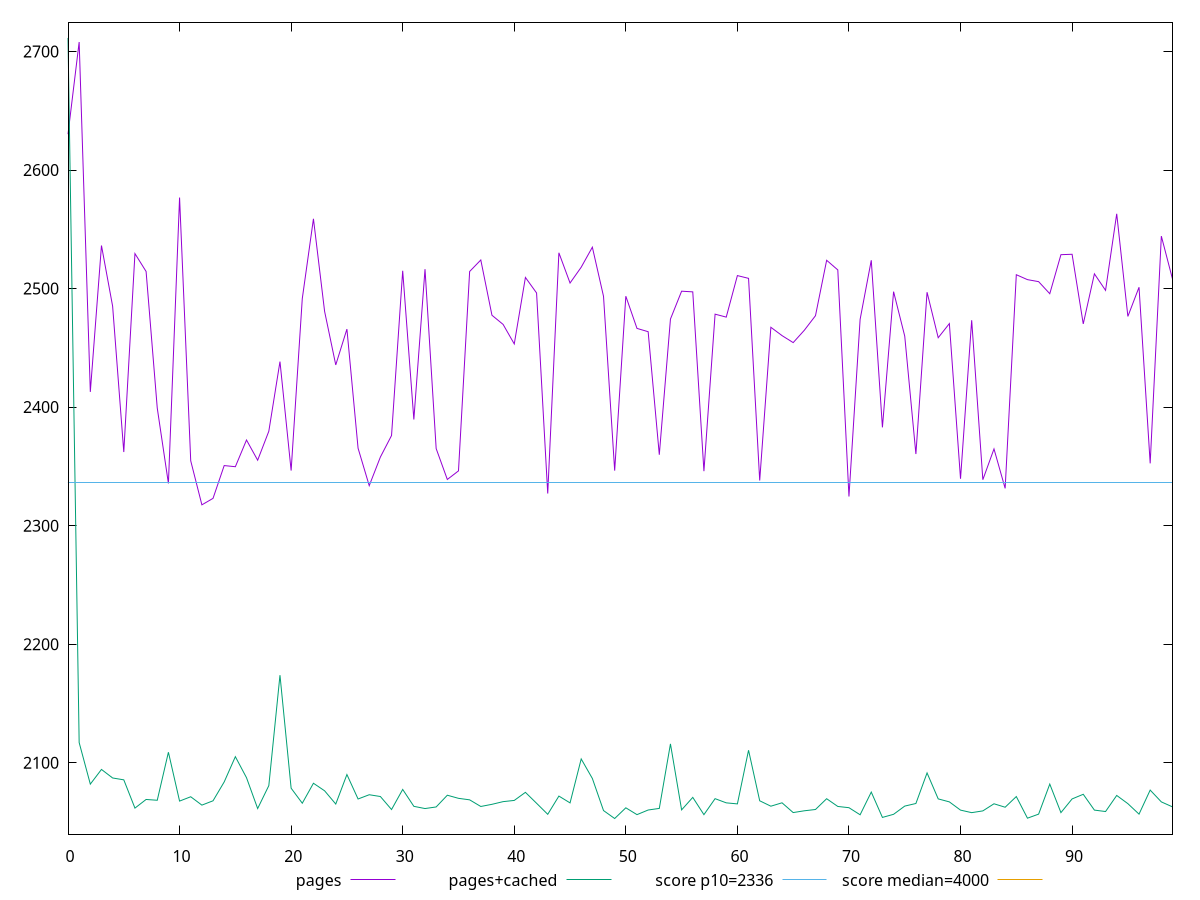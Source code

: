 reset

$pages <<EOF
0 2630.2404999999994
1 2707.9694999999997
2 2412.8059999999996
3 2536.3075
4 2485.0915000000005
5 2362.1134999999995
6 2529.4845
7 2514.4120000000003
8 2399.2215
9 2335.6360000000004
10 2576.7985000000003
11 2354.7045000000003
12 2317.5795000000003
13 2323.0465000000004
14 2350.6895000000004
15 2349.72555
16 2372.2495
17 2355.227
18 2379.647
19 2438.409
20 2346.4764999999998
21 2491.5555000000004
22 2558.8244999999997
23 2480.763
24 2435.5875
25 2465.803
26 2365.325
27 2333.7495
28 2357.8779999999997
29 2376.0445
30 2514.9840000000004
31 2389.547
32 2516.3759999999997
33 2365.0194
34 2338.9745000000003
35 2346.2125
36 2514.3954999999996
37 2524.125
38 2477.4912999999997
39 2469.768
40 2453.2740000000003
41 2509.3795
42 2496.2785
43 2327.1110000000003
44 2530.175
45 2504.6825
46 2518.00945
47 2534.903
48 2493.457
49 2346.4435000000003
50 2493.5597
51 2466.4024999999997
52 2463.6139999999996
53 2359.84075
54 2474.2675
55 2497.78255
56 2497.2131500000005
57 2345.965
58 2478.4083
59 2475.9220000000005
60 2510.947
61 2508.615
62 2338.0999999999995
63 2467.3485
64 2460.325
65 2454.407
66 2464.8405000000002
67 2477.1234999999992
68 2523.8503
69 2515.7264999999998
70 2324.581
71 2474.0144999999998
72 2523.8665
73 2382.9195000000004
74 2497.4035000000003
75 2459.8685
76 2360.40945
77 2496.922
78 2458.532
79 2470.456
80 2339.541
81 2473.2885000000006
82 2338.76
83 2364.7309999999998
84 2331.4585000000006
85 2511.6784999999995
86 2507.5315
87 2505.8405000000002
88 2495.6625
89 2528.5855
90 2528.9210000000003
91 2470.1975
92 2512.4210000000003
93 2498.4906499999997
94 2563.0814999999993
95 2476.5060000000003
96 2501.1215
97 2352.554
98 2544.24245
99 2508.0547500000002
EOF

$pagesCached <<EOF
0 2711.433
1 2117.048
2 2081.98665
3 2094.3770000000004
4 2087.1719999999996
5 2085.6045000000004
6 2061.751
7 2069.0480000000002
8 2068.375
9 2108.901
10 2067.674
11 2071.332
12 2064.2779500000006
13 2067.9275
14 2083.8334999999997
15 2105.1322
16 2087.3965
17 2061.3825000000006
18 2080.7304999999997
19 2173.885
20 2078.5425000000005
21 2065.883
22 2082.7225
23 2076.3535
24 2065.1871500000007
25 2090.06105
26 2069.4455000000003
27 2073.0395
28 2071.53
29 2060.5575
30 2077.503
31 2063.254
32 2061.3872
33 2062.7354
34 2072.6189999999997
35 2070.001
36 2068.7305
37 2063.126
38 2064.952
39 2067.2125
40 2068.2355000000002
41 2075.04885
42 2065.832
43 2056.5287500000004
44 2071.8985000000002
45 2066.1454999999996
46 2103.221
47 2086.7573500000003
48 2059.694
49 2052.973
50 2062.0095
51 2056.2509999999997
52 2060.1505
53 2061.5036499999997
54 2115.9205
55 2060.2637999999997
56 2070.804
57 2056.2344999999996
58 2069.7205
59 2066.1934999999994
60 2065.3095000000003
61 2110.5744999999997
62 2067.933
63 2063.37215
64 2066.2225000000003
65 2057.9890000000005
66 2059.49415
67 2060.585
68 2069.6710000000003
69 2063.148
70 2062.1029999999996
71 2056.13
72 2075.27
73 2053.908
74 2056.5211
75 2063.456
76 2065.6449999999995
77 2091.4258000000004
78 2069.5280000000002
79 2067.0035
80 2060.0625
81 2057.9230000000002
82 2059.4134999999997
83 2065.4030000000002
84 2062.4935
85 2071.508
86 2053.2644999999998
87 2056.6742499999996
88 2082.013
89 2057.945
90 2069.495
91 2073.4150999999997
92 2060.0789999999997
93 2058.865
94 2072.4339999999997
95 2065.513
96 2056.6690000000003
97 2076.9584999999997
98 2067.0005
99 2062.7877
EOF

set key outside below
set xrange [0:99]
set yrange [2039.8038:2724.6022]
set trange [2039.8038:2724.6022]
set terminal svg size 640, 520 enhanced background rgb 'white'
set output "report_00016_2021-02-10T13-31-48.338Z/first-meaningful-paint/comparison/line/0_vs_1.svg"

plot $pages title "pages" with line, \
     $pagesCached title "pages+cached" with line, \
     2336 title "score p10=2336", \
     4000 title "score median=4000"

reset
